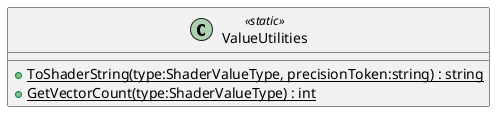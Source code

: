 @startuml
class ValueUtilities <<static>> {
    + {static} ToShaderString(type:ShaderValueType, precisionToken:string) : string
    + {static} GetVectorCount(type:ShaderValueType) : int
}
@enduml
